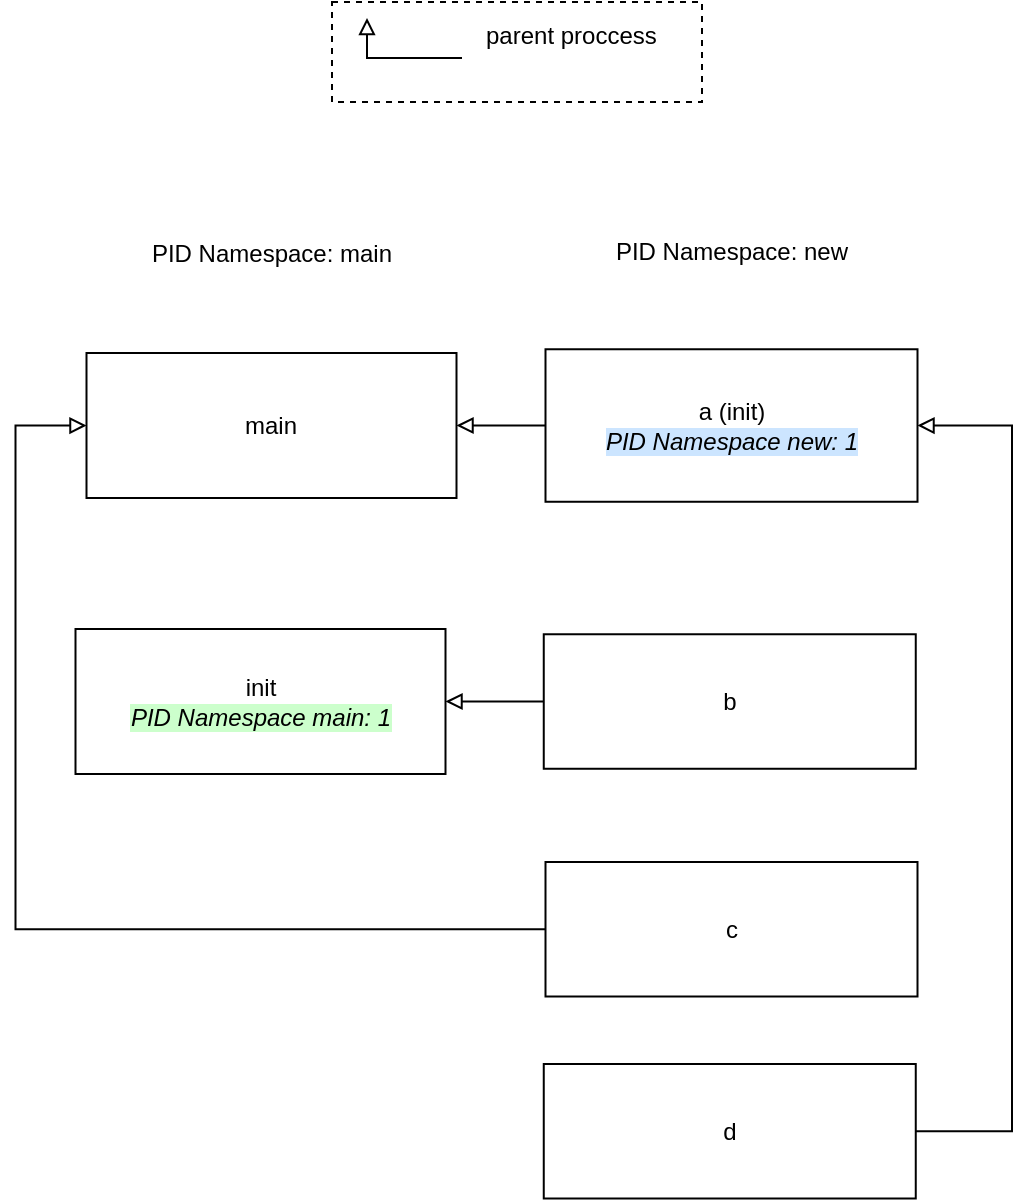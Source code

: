 <mxfile>
    <diagram id="uYJFZ_60_HJJ-vtOUY0J" name="proccess-tree-and-operate">
        <mxGraphModel dx="1211" dy="932" grid="1" gridSize="10" guides="1" tooltips="1" connect="1" arrows="1" fold="1" page="1" pageScale="1" pageWidth="827" pageHeight="1169" background="#ffffff" math="0" shadow="0">
            <root>
                <mxCell id="UVgFr4VgrDs2HpoLc4kV-0"/>
                <mxCell id="UVgFr4VgrDs2HpoLc4kV-1" parent="UVgFr4VgrDs2HpoLc4kV-0"/>
                <mxCell id="radDfmzUJBzaBCt03nPj-68" value="" style="rounded=0;whiteSpace=wrap;html=1;labelBackgroundColor=#FFCCE6;fontColor=#CCFFCC;dashed=1;" parent="UVgFr4VgrDs2HpoLc4kV-1" vertex="1">
                    <mxGeometry x="190" y="20" width="185" height="50" as="geometry"/>
                </mxCell>
                <mxCell id="radDfmzUJBzaBCt03nPj-67" style="edgeStyle=orthogonalEdgeStyle;rounded=0;html=1;entryX=0.5;entryY=1;entryDx=0;entryDy=0;fontColor=#CCFFCC;endArrow=block;endFill=0;" parent="UVgFr4VgrDs2HpoLc4kV-1" edge="1">
                    <mxGeometry relative="1" as="geometry">
                        <mxPoint x="255" y="48" as="sourcePoint"/>
                        <mxPoint x="207.5" y="28" as="targetPoint"/>
                        <Array as="points">
                            <mxPoint x="208" y="48"/>
                        </Array>
                    </mxGeometry>
                </mxCell>
                <mxCell id="radDfmzUJBzaBCt03nPj-69" value="parent proccess" style="text;html=1;strokeColor=none;fillColor=none;align=left;verticalAlign=middle;whiteSpace=wrap;rounded=0;dashed=1;labelBackgroundColor=#FFFFFF;fontColor=#000000;" parent="UVgFr4VgrDs2HpoLc4kV-1" vertex="1">
                    <mxGeometry x="265" y="23" width="104.5" height="27" as="geometry"/>
                </mxCell>
                <mxCell id="radDfmzUJBzaBCt03nPj-121" value="PID Namespace: main" style="text;html=1;strokeColor=none;fillColor=none;align=center;verticalAlign=middle;whiteSpace=wrap;rounded=0;" parent="UVgFr4VgrDs2HpoLc4kV-1" vertex="1">
                    <mxGeometry x="84.75" y="130.5" width="150" height="30" as="geometry"/>
                </mxCell>
                <mxCell id="radDfmzUJBzaBCt03nPj-122" value="PID Namespace: new" style="text;html=1;strokeColor=none;fillColor=none;align=center;verticalAlign=middle;whiteSpace=wrap;rounded=0;" parent="UVgFr4VgrDs2HpoLc4kV-1" vertex="1">
                    <mxGeometry x="314.75" y="130" width="150" height="30" as="geometry"/>
                </mxCell>
                <mxCell id="radDfmzUJBzaBCt03nPj-123" value="main" style="rounded=0;whiteSpace=wrap;html=1;" parent="UVgFr4VgrDs2HpoLc4kV-1" vertex="1">
                    <mxGeometry x="67.25" y="195.5" width="185" height="72.5" as="geometry"/>
                </mxCell>
                <mxCell id="radDfmzUJBzaBCt03nPj-124" style="edgeStyle=orthogonalEdgeStyle;rounded=0;html=1;exitX=0;exitY=0.5;exitDx=0;exitDy=0;entryX=1;entryY=0.5;entryDx=0;entryDy=0;fontColor=#CCFFCC;endArrow=block;endFill=0;" parent="UVgFr4VgrDs2HpoLc4kV-1" source="radDfmzUJBzaBCt03nPj-125" target="radDfmzUJBzaBCt03nPj-123" edge="1">
                    <mxGeometry relative="1" as="geometry"/>
                </mxCell>
                <mxCell id="radDfmzUJBzaBCt03nPj-125" value="a (init)&lt;br&gt;&lt;i style=&quot;text-align: left ; background-color: rgb(204 , 229 , 255)&quot;&gt;PID Namespace new: 1&lt;/i&gt;" style="rounded=0;whiteSpace=wrap;html=1;" parent="UVgFr4VgrDs2HpoLc4kV-1" vertex="1">
                    <mxGeometry x="296.75" y="193.63" width="186" height="76.25" as="geometry"/>
                </mxCell>
                <mxCell id="radDfmzUJBzaBCt03nPj-127" style="edgeStyle=orthogonalEdgeStyle;rounded=0;html=1;entryX=1;entryY=0.5;entryDx=0;entryDy=0;fontColor=#CCFFCC;endArrow=block;endFill=0;" parent="UVgFr4VgrDs2HpoLc4kV-1" source="radDfmzUJBzaBCt03nPj-129" target="radDfmzUJBzaBCt03nPj-135" edge="1">
                    <mxGeometry relative="1" as="geometry"/>
                </mxCell>
                <mxCell id="radDfmzUJBzaBCt03nPj-129" value="b" style="rounded=0;whiteSpace=wrap;html=1;" parent="UVgFr4VgrDs2HpoLc4kV-1" vertex="1">
                    <mxGeometry x="295.88" y="336.13" width="186" height="67.25" as="geometry"/>
                </mxCell>
                <mxCell id="radDfmzUJBzaBCt03nPj-135" value="init&lt;br&gt;&lt;i style=&quot;text-align: left ; background-color: rgb(204 , 255 , 204)&quot;&gt;PID Namespace main: 1&lt;/i&gt;" style="rounded=0;whiteSpace=wrap;html=1;" parent="UVgFr4VgrDs2HpoLc4kV-1" vertex="1">
                    <mxGeometry x="61.75" y="333.5" width="185" height="72.5" as="geometry"/>
                </mxCell>
                <mxCell id="1" style="edgeStyle=orthogonalEdgeStyle;html=1;exitX=0;exitY=0.5;exitDx=0;exitDy=0;entryX=0;entryY=0.5;entryDx=0;entryDy=0;endArrow=block;endFill=0;rounded=0;" edge="1" parent="UVgFr4VgrDs2HpoLc4kV-1" source="0" target="radDfmzUJBzaBCt03nPj-123">
                    <mxGeometry relative="1" as="geometry">
                        <Array as="points">
                            <mxPoint x="31.75" y="484"/>
                            <mxPoint x="31.75" y="232"/>
                        </Array>
                    </mxGeometry>
                </mxCell>
                <mxCell id="0" value="c" style="rounded=0;whiteSpace=wrap;html=1;" vertex="1" parent="UVgFr4VgrDs2HpoLc4kV-1">
                    <mxGeometry x="296.75" y="450" width="186" height="67.25" as="geometry"/>
                </mxCell>
                <mxCell id="3" style="edgeStyle=orthogonalEdgeStyle;rounded=0;html=1;exitX=1;exitY=0.5;exitDx=0;exitDy=0;entryX=1;entryY=0.5;entryDx=0;entryDy=0;endArrow=block;endFill=0;" edge="1" parent="UVgFr4VgrDs2HpoLc4kV-1" source="2" target="radDfmzUJBzaBCt03nPj-125">
                    <mxGeometry relative="1" as="geometry">
                        <Array as="points">
                            <mxPoint x="530" y="585"/>
                            <mxPoint x="530" y="232"/>
                        </Array>
                    </mxGeometry>
                </mxCell>
                <mxCell id="2" value="d" style="rounded=0;whiteSpace=wrap;html=1;" vertex="1" parent="UVgFr4VgrDs2HpoLc4kV-1">
                    <mxGeometry x="295.88" y="551" width="186" height="67.25" as="geometry"/>
                </mxCell>
            </root>
        </mxGraphModel>
    </diagram>
</mxfile>